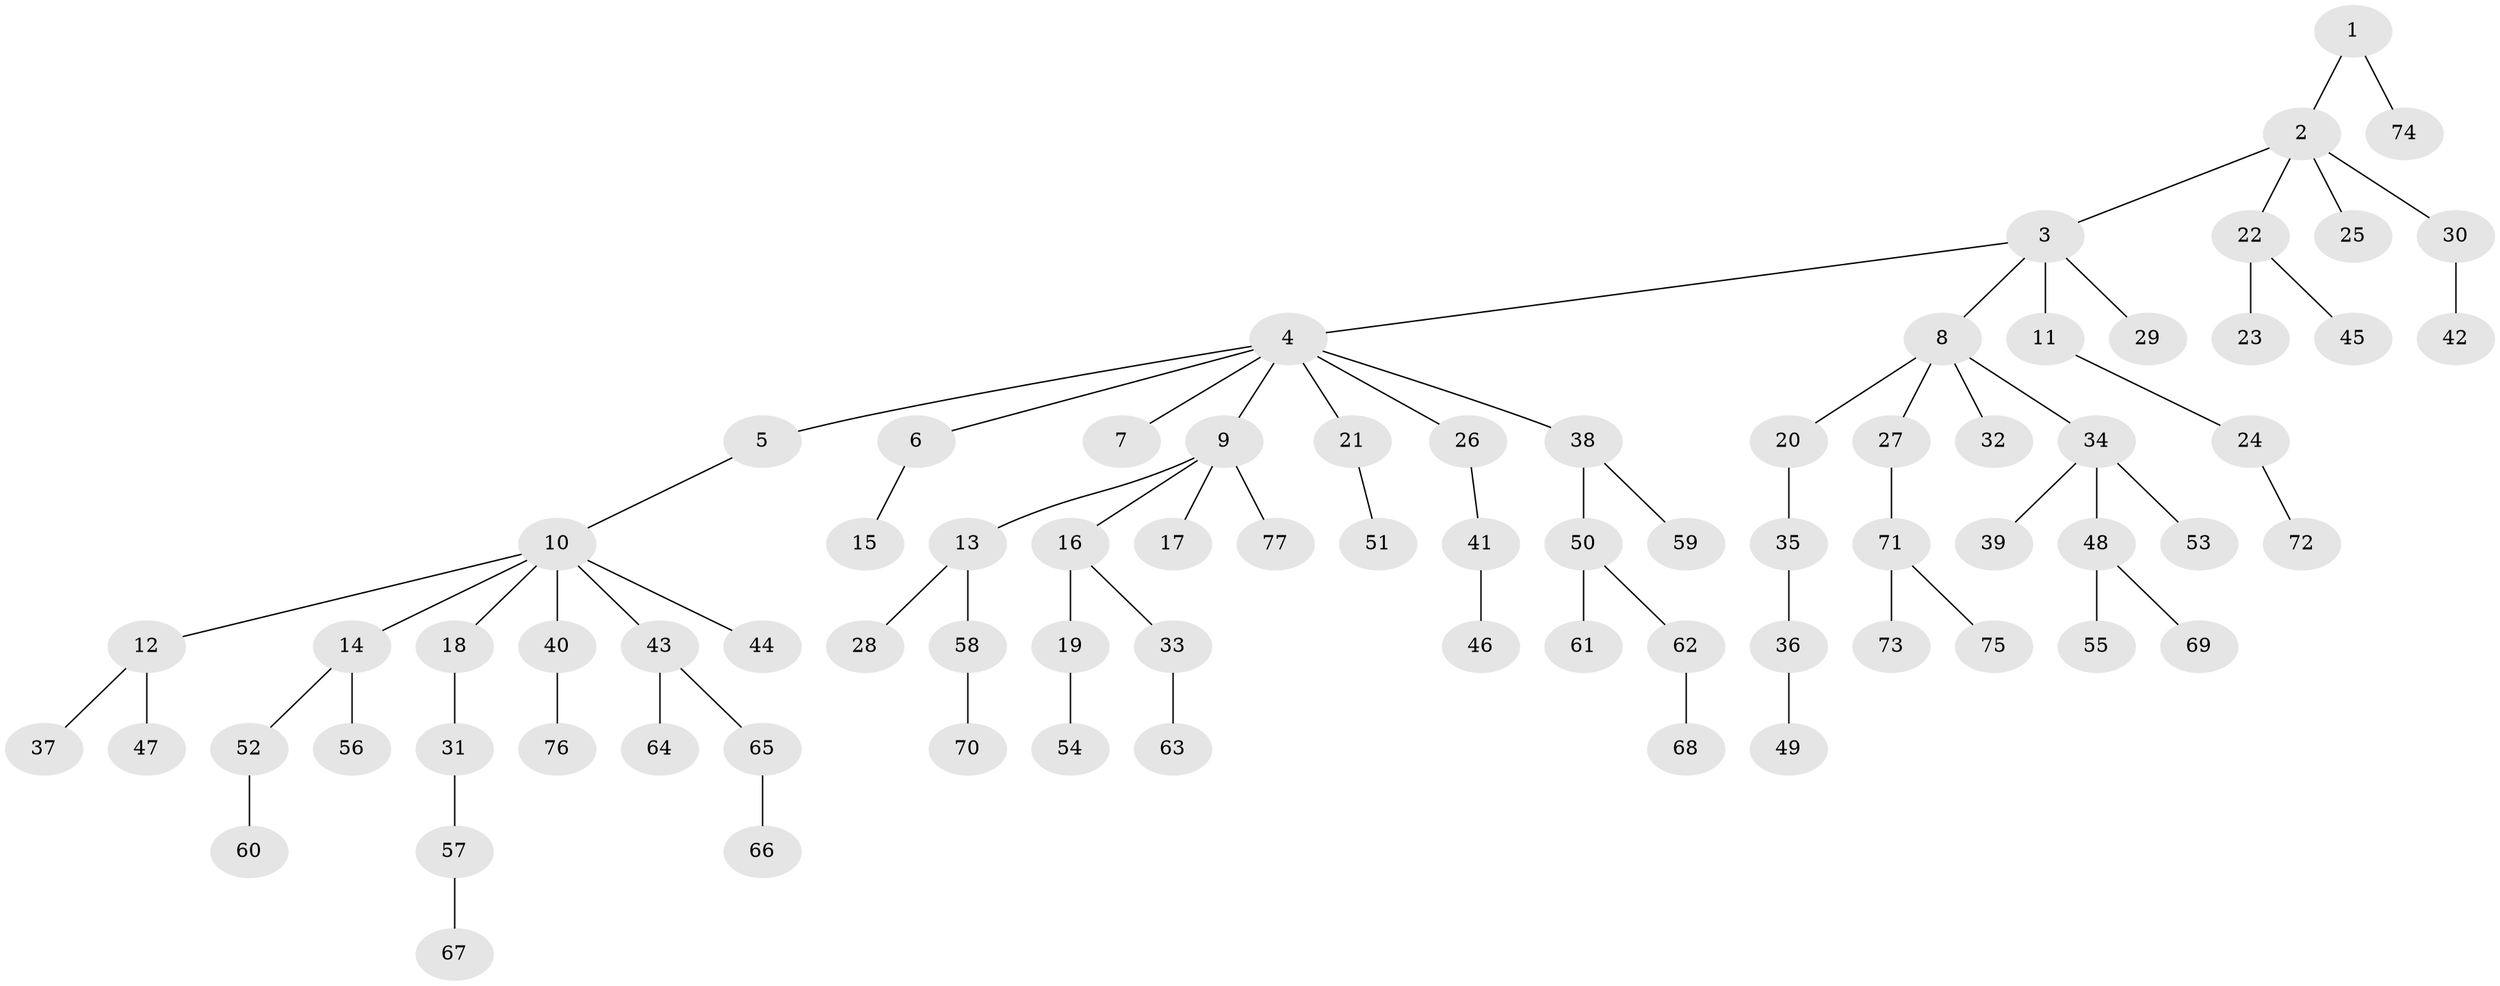 // coarse degree distribution, {2: 0.2222222222222222, 8: 0.037037037037037035, 11: 0.018518518518518517, 1: 0.5925925925925926, 5: 0.018518518518518517, 3: 0.1111111111111111}
// Generated by graph-tools (version 1.1) at 2025/42/03/06/25 10:42:06]
// undirected, 77 vertices, 76 edges
graph export_dot {
graph [start="1"]
  node [color=gray90,style=filled];
  1;
  2;
  3;
  4;
  5;
  6;
  7;
  8;
  9;
  10;
  11;
  12;
  13;
  14;
  15;
  16;
  17;
  18;
  19;
  20;
  21;
  22;
  23;
  24;
  25;
  26;
  27;
  28;
  29;
  30;
  31;
  32;
  33;
  34;
  35;
  36;
  37;
  38;
  39;
  40;
  41;
  42;
  43;
  44;
  45;
  46;
  47;
  48;
  49;
  50;
  51;
  52;
  53;
  54;
  55;
  56;
  57;
  58;
  59;
  60;
  61;
  62;
  63;
  64;
  65;
  66;
  67;
  68;
  69;
  70;
  71;
  72;
  73;
  74;
  75;
  76;
  77;
  1 -- 2;
  1 -- 74;
  2 -- 3;
  2 -- 22;
  2 -- 25;
  2 -- 30;
  3 -- 4;
  3 -- 8;
  3 -- 11;
  3 -- 29;
  4 -- 5;
  4 -- 6;
  4 -- 7;
  4 -- 9;
  4 -- 21;
  4 -- 26;
  4 -- 38;
  5 -- 10;
  6 -- 15;
  8 -- 20;
  8 -- 27;
  8 -- 32;
  8 -- 34;
  9 -- 13;
  9 -- 16;
  9 -- 17;
  9 -- 77;
  10 -- 12;
  10 -- 14;
  10 -- 18;
  10 -- 40;
  10 -- 43;
  10 -- 44;
  11 -- 24;
  12 -- 37;
  12 -- 47;
  13 -- 28;
  13 -- 58;
  14 -- 52;
  14 -- 56;
  16 -- 19;
  16 -- 33;
  18 -- 31;
  19 -- 54;
  20 -- 35;
  21 -- 51;
  22 -- 23;
  22 -- 45;
  24 -- 72;
  26 -- 41;
  27 -- 71;
  30 -- 42;
  31 -- 57;
  33 -- 63;
  34 -- 39;
  34 -- 48;
  34 -- 53;
  35 -- 36;
  36 -- 49;
  38 -- 50;
  38 -- 59;
  40 -- 76;
  41 -- 46;
  43 -- 64;
  43 -- 65;
  48 -- 55;
  48 -- 69;
  50 -- 61;
  50 -- 62;
  52 -- 60;
  57 -- 67;
  58 -- 70;
  62 -- 68;
  65 -- 66;
  71 -- 73;
  71 -- 75;
}
